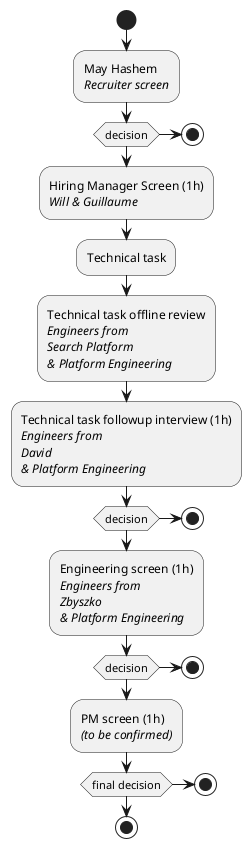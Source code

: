 @startuml

start
:May Hashem
//Recruiter screen//;
if (decision) then
  stop
endif
:Hiring Manager Screen (1h)
//Will & Guillaume//;
:Technical task;
:Technical task offline review
//Engineers from//
//Search Platform//
//& Platform Engineering//;
:Technical task followup interview (1h)
//Engineers from//
//David//
//& Platform Engineering//;
if (decision) then
  stop
endif
:Engineering screen (1h)
//Engineers from//
//Zbyszko//
//& Platform Engineering//;
if (decision) then
  stop
endif
:PM screen (1h)
//(to be confirmed)//;
if (final decision) then
  stop
endif
stop
@enduml
